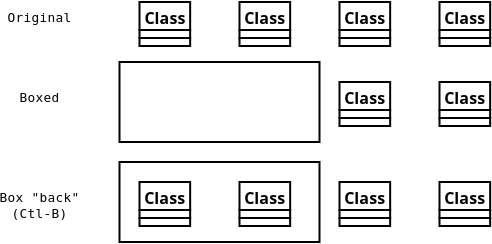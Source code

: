 <?xml version="1.0"?>
<diagram xmlns:dia="http://www.lysator.liu.se/~alla/dia/">
  <diagramdata>
    <attribute name="background">
      <color val="#ffffff"/>
    </attribute>
    <attribute name="paper">
      <composite type="paper">
        <attribute name="name">
          <string>#Letter#</string>
        </attribute>
        <attribute name="tmargin">
          <real val="2.54"/>
        </attribute>
        <attribute name="bmargin">
          <real val="2.54"/>
        </attribute>
        <attribute name="lmargin">
          <real val="2.54"/>
        </attribute>
        <attribute name="rmargin">
          <real val="2.54"/>
        </attribute>
        <attribute name="is_portrait">
          <boolean val="true"/>
        </attribute>
        <attribute name="scaling">
          <real val="1"/>
        </attribute>
        <attribute name="fitto">
          <boolean val="false"/>
        </attribute>
      </composite>
    </attribute>
    <attribute name="grid">
      <composite type="grid">
        <attribute name="width_x">
          <real val="1"/>
        </attribute>
        <attribute name="width_y">
          <real val="1"/>
        </attribute>
        <attribute name="visible_x">
          <int val="1"/>
        </attribute>
        <attribute name="visible_y">
          <int val="1"/>
        </attribute>
      </composite>
    </attribute>
    <attribute name="guides">
      <composite type="guides">
        <attribute name="hguides"/>
        <attribute name="vguides"/>
      </composite>
    </attribute>
  </diagramdata>
  <layer name="Background" visible="true">
    <object type="Standard - Box" version="0" id="O0">
      <attribute name="obj_pos">
        <point val="1,11"/>
      </attribute>
      <attribute name="obj_bb">
        <rectangle val="0.95,10.95;11.05,15.05"/>
      </attribute>
      <attribute name="elem_corner">
        <point val="1,11"/>
      </attribute>
      <attribute name="elem_width">
        <real val="10"/>
      </attribute>
      <attribute name="elem_height">
        <real val="4"/>
      </attribute>
      <attribute name="show_background">
        <boolean val="true"/>
      </attribute>
    </object>
    <object type="UML - Class" version="0" id="O1">
      <attribute name="obj_pos">
        <point val="2,3"/>
      </attribute>
      <attribute name="obj_bb">
        <rectangle val="1.95,2.95;5.547,5.25"/>
      </attribute>
      <attribute name="elem_corner">
        <point val="2,3"/>
      </attribute>
      <attribute name="elem_width">
        <real val="3.497"/>
      </attribute>
      <attribute name="elem_height">
        <real val="2.2"/>
      </attribute>
      <attribute name="name">
        <string>#Class#</string>
      </attribute>
      <attribute name="stereotype">
        <string/>
      </attribute>
      <attribute name="abstract">
        <boolean val="false"/>
      </attribute>
      <attribute name="suppress_attributes">
        <boolean val="false"/>
      </attribute>
      <attribute name="suppress_operations">
        <boolean val="false"/>
      </attribute>
      <attribute name="visible_attributes">
        <boolean val="true"/>
      </attribute>
      <attribute name="visible_operations">
        <boolean val="true"/>
      </attribute>
      <attribute name="attributes"/>
      <attribute name="operations"/>
      <attribute name="template">
        <boolean val="false"/>
      </attribute>
      <attribute name="templates"/>
    </object>
    <object type="UML - Class" version="0" id="O2">
      <attribute name="obj_pos">
        <point val="7,3"/>
      </attribute>
      <attribute name="obj_bb">
        <rectangle val="6.95,2.95;10.547,5.25"/>
      </attribute>
      <attribute name="elem_corner">
        <point val="7,3"/>
      </attribute>
      <attribute name="elem_width">
        <real val="3.497"/>
      </attribute>
      <attribute name="elem_height">
        <real val="2.2"/>
      </attribute>
      <attribute name="name">
        <string>#Class#</string>
      </attribute>
      <attribute name="stereotype">
        <string/>
      </attribute>
      <attribute name="abstract">
        <boolean val="false"/>
      </attribute>
      <attribute name="suppress_attributes">
        <boolean val="false"/>
      </attribute>
      <attribute name="suppress_operations">
        <boolean val="false"/>
      </attribute>
      <attribute name="visible_attributes">
        <boolean val="true"/>
      </attribute>
      <attribute name="visible_operations">
        <boolean val="true"/>
      </attribute>
      <attribute name="attributes"/>
      <attribute name="operations"/>
      <attribute name="template">
        <boolean val="false"/>
      </attribute>
      <attribute name="templates"/>
    </object>
    <object type="UML - Class" version="0" id="O3">
      <attribute name="obj_pos">
        <point val="12,3"/>
      </attribute>
      <attribute name="obj_bb">
        <rectangle val="11.95,2.95;15.547,5.25"/>
      </attribute>
      <attribute name="elem_corner">
        <point val="12,3"/>
      </attribute>
      <attribute name="elem_width">
        <real val="3.497"/>
      </attribute>
      <attribute name="elem_height">
        <real val="2.2"/>
      </attribute>
      <attribute name="name">
        <string>#Class#</string>
      </attribute>
      <attribute name="stereotype">
        <string/>
      </attribute>
      <attribute name="abstract">
        <boolean val="false"/>
      </attribute>
      <attribute name="suppress_attributes">
        <boolean val="false"/>
      </attribute>
      <attribute name="suppress_operations">
        <boolean val="false"/>
      </attribute>
      <attribute name="visible_attributes">
        <boolean val="true"/>
      </attribute>
      <attribute name="visible_operations">
        <boolean val="true"/>
      </attribute>
      <attribute name="attributes"/>
      <attribute name="operations"/>
      <attribute name="template">
        <boolean val="false"/>
      </attribute>
      <attribute name="templates"/>
    </object>
    <object type="UML - Class" version="0" id="O4">
      <attribute name="obj_pos">
        <point val="17,3"/>
      </attribute>
      <attribute name="obj_bb">
        <rectangle val="16.95,2.95;20.547,5.25"/>
      </attribute>
      <attribute name="elem_corner">
        <point val="17,3"/>
      </attribute>
      <attribute name="elem_width">
        <real val="3.497"/>
      </attribute>
      <attribute name="elem_height">
        <real val="2.2"/>
      </attribute>
      <attribute name="name">
        <string>#Class#</string>
      </attribute>
      <attribute name="stereotype">
        <string/>
      </attribute>
      <attribute name="abstract">
        <boolean val="false"/>
      </attribute>
      <attribute name="suppress_attributes">
        <boolean val="false"/>
      </attribute>
      <attribute name="suppress_operations">
        <boolean val="false"/>
      </attribute>
      <attribute name="visible_attributes">
        <boolean val="true"/>
      </attribute>
      <attribute name="visible_operations">
        <boolean val="true"/>
      </attribute>
      <attribute name="attributes"/>
      <attribute name="operations"/>
      <attribute name="template">
        <boolean val="false"/>
      </attribute>
      <attribute name="templates"/>
    </object>
    <object type="UML - Class" version="0" id="O5">
      <attribute name="obj_pos">
        <point val="2,7"/>
      </attribute>
      <attribute name="obj_bb">
        <rectangle val="1.95,6.95;5.547,9.25"/>
      </attribute>
      <attribute name="elem_corner">
        <point val="2,7"/>
      </attribute>
      <attribute name="elem_width">
        <real val="3.497"/>
      </attribute>
      <attribute name="elem_height">
        <real val="2.2"/>
      </attribute>
      <attribute name="name">
        <string>#Class#</string>
      </attribute>
      <attribute name="stereotype">
        <string/>
      </attribute>
      <attribute name="abstract">
        <boolean val="false"/>
      </attribute>
      <attribute name="suppress_attributes">
        <boolean val="false"/>
      </attribute>
      <attribute name="suppress_operations">
        <boolean val="false"/>
      </attribute>
      <attribute name="visible_attributes">
        <boolean val="true"/>
      </attribute>
      <attribute name="visible_operations">
        <boolean val="true"/>
      </attribute>
      <attribute name="attributes"/>
      <attribute name="operations"/>
      <attribute name="template">
        <boolean val="false"/>
      </attribute>
      <attribute name="templates"/>
    </object>
    <object type="UML - Class" version="0" id="O6">
      <attribute name="obj_pos">
        <point val="7,7"/>
      </attribute>
      <attribute name="obj_bb">
        <rectangle val="6.95,6.95;10.547,9.25"/>
      </attribute>
      <attribute name="elem_corner">
        <point val="7,7"/>
      </attribute>
      <attribute name="elem_width">
        <real val="3.497"/>
      </attribute>
      <attribute name="elem_height">
        <real val="2.2"/>
      </attribute>
      <attribute name="name">
        <string>#Class#</string>
      </attribute>
      <attribute name="stereotype">
        <string/>
      </attribute>
      <attribute name="abstract">
        <boolean val="false"/>
      </attribute>
      <attribute name="suppress_attributes">
        <boolean val="false"/>
      </attribute>
      <attribute name="suppress_operations">
        <boolean val="false"/>
      </attribute>
      <attribute name="visible_attributes">
        <boolean val="true"/>
      </attribute>
      <attribute name="visible_operations">
        <boolean val="true"/>
      </attribute>
      <attribute name="attributes"/>
      <attribute name="operations"/>
      <attribute name="template">
        <boolean val="false"/>
      </attribute>
      <attribute name="templates"/>
    </object>
    <object type="UML - Class" version="0" id="O7">
      <attribute name="obj_pos">
        <point val="12,7"/>
      </attribute>
      <attribute name="obj_bb">
        <rectangle val="11.95,6.95;15.547,9.25"/>
      </attribute>
      <attribute name="elem_corner">
        <point val="12,7"/>
      </attribute>
      <attribute name="elem_width">
        <real val="3.497"/>
      </attribute>
      <attribute name="elem_height">
        <real val="2.2"/>
      </attribute>
      <attribute name="name">
        <string>#Class#</string>
      </attribute>
      <attribute name="stereotype">
        <string/>
      </attribute>
      <attribute name="abstract">
        <boolean val="false"/>
      </attribute>
      <attribute name="suppress_attributes">
        <boolean val="false"/>
      </attribute>
      <attribute name="suppress_operations">
        <boolean val="false"/>
      </attribute>
      <attribute name="visible_attributes">
        <boolean val="true"/>
      </attribute>
      <attribute name="visible_operations">
        <boolean val="true"/>
      </attribute>
      <attribute name="attributes"/>
      <attribute name="operations"/>
      <attribute name="template">
        <boolean val="false"/>
      </attribute>
      <attribute name="templates"/>
    </object>
    <object type="UML - Class" version="0" id="O8">
      <attribute name="obj_pos">
        <point val="17,7"/>
      </attribute>
      <attribute name="obj_bb">
        <rectangle val="16.95,6.95;20.547,9.25"/>
      </attribute>
      <attribute name="elem_corner">
        <point val="17,7"/>
      </attribute>
      <attribute name="elem_width">
        <real val="3.497"/>
      </attribute>
      <attribute name="elem_height">
        <real val="2.2"/>
      </attribute>
      <attribute name="name">
        <string>#Class#</string>
      </attribute>
      <attribute name="stereotype">
        <string/>
      </attribute>
      <attribute name="abstract">
        <boolean val="false"/>
      </attribute>
      <attribute name="suppress_attributes">
        <boolean val="false"/>
      </attribute>
      <attribute name="suppress_operations">
        <boolean val="false"/>
      </attribute>
      <attribute name="visible_attributes">
        <boolean val="true"/>
      </attribute>
      <attribute name="visible_operations">
        <boolean val="true"/>
      </attribute>
      <attribute name="attributes"/>
      <attribute name="operations"/>
      <attribute name="template">
        <boolean val="false"/>
      </attribute>
      <attribute name="templates"/>
    </object>
    <object type="Standard - Box" version="0" id="O9">
      <attribute name="obj_pos">
        <point val="1,6"/>
      </attribute>
      <attribute name="obj_bb">
        <rectangle val="0.95,5.95;11.05,10.05"/>
      </attribute>
      <attribute name="elem_corner">
        <point val="1,6"/>
      </attribute>
      <attribute name="elem_width">
        <real val="10"/>
      </attribute>
      <attribute name="elem_height">
        <real val="4"/>
      </attribute>
      <attribute name="show_background">
        <boolean val="true"/>
      </attribute>
    </object>
    <object type="UML - Class" version="0" id="O10">
      <attribute name="obj_pos">
        <point val="2,12"/>
      </attribute>
      <attribute name="obj_bb">
        <rectangle val="1.95,11.95;5.547,14.25"/>
      </attribute>
      <attribute name="elem_corner">
        <point val="2,12"/>
      </attribute>
      <attribute name="elem_width">
        <real val="3.497"/>
      </attribute>
      <attribute name="elem_height">
        <real val="2.2"/>
      </attribute>
      <attribute name="name">
        <string>#Class#</string>
      </attribute>
      <attribute name="stereotype">
        <string/>
      </attribute>
      <attribute name="abstract">
        <boolean val="false"/>
      </attribute>
      <attribute name="suppress_attributes">
        <boolean val="false"/>
      </attribute>
      <attribute name="suppress_operations">
        <boolean val="false"/>
      </attribute>
      <attribute name="visible_attributes">
        <boolean val="true"/>
      </attribute>
      <attribute name="visible_operations">
        <boolean val="true"/>
      </attribute>
      <attribute name="attributes"/>
      <attribute name="operations"/>
      <attribute name="template">
        <boolean val="false"/>
      </attribute>
      <attribute name="templates"/>
    </object>
    <object type="UML - Class" version="0" id="O11">
      <attribute name="obj_pos">
        <point val="7,12"/>
      </attribute>
      <attribute name="obj_bb">
        <rectangle val="6.95,11.95;10.547,14.25"/>
      </attribute>
      <attribute name="elem_corner">
        <point val="7,12"/>
      </attribute>
      <attribute name="elem_width">
        <real val="3.497"/>
      </attribute>
      <attribute name="elem_height">
        <real val="2.2"/>
      </attribute>
      <attribute name="name">
        <string>#Class#</string>
      </attribute>
      <attribute name="stereotype">
        <string/>
      </attribute>
      <attribute name="abstract">
        <boolean val="false"/>
      </attribute>
      <attribute name="suppress_attributes">
        <boolean val="false"/>
      </attribute>
      <attribute name="suppress_operations">
        <boolean val="false"/>
      </attribute>
      <attribute name="visible_attributes">
        <boolean val="true"/>
      </attribute>
      <attribute name="visible_operations">
        <boolean val="true"/>
      </attribute>
      <attribute name="attributes"/>
      <attribute name="operations"/>
      <attribute name="template">
        <boolean val="false"/>
      </attribute>
      <attribute name="templates"/>
    </object>
    <object type="UML - Class" version="0" id="O12">
      <attribute name="obj_pos">
        <point val="12,12"/>
      </attribute>
      <attribute name="obj_bb">
        <rectangle val="11.95,11.95;15.547,14.25"/>
      </attribute>
      <attribute name="elem_corner">
        <point val="12,12"/>
      </attribute>
      <attribute name="elem_width">
        <real val="3.497"/>
      </attribute>
      <attribute name="elem_height">
        <real val="2.2"/>
      </attribute>
      <attribute name="name">
        <string>#Class#</string>
      </attribute>
      <attribute name="stereotype">
        <string/>
      </attribute>
      <attribute name="abstract">
        <boolean val="false"/>
      </attribute>
      <attribute name="suppress_attributes">
        <boolean val="false"/>
      </attribute>
      <attribute name="suppress_operations">
        <boolean val="false"/>
      </attribute>
      <attribute name="visible_attributes">
        <boolean val="true"/>
      </attribute>
      <attribute name="visible_operations">
        <boolean val="true"/>
      </attribute>
      <attribute name="attributes"/>
      <attribute name="operations"/>
      <attribute name="template">
        <boolean val="false"/>
      </attribute>
      <attribute name="templates"/>
    </object>
    <object type="UML - Class" version="0" id="O13">
      <attribute name="obj_pos">
        <point val="17,12"/>
      </attribute>
      <attribute name="obj_bb">
        <rectangle val="16.95,11.95;20.547,14.25"/>
      </attribute>
      <attribute name="elem_corner">
        <point val="17,12"/>
      </attribute>
      <attribute name="elem_width">
        <real val="3.497"/>
      </attribute>
      <attribute name="elem_height">
        <real val="2.2"/>
      </attribute>
      <attribute name="name">
        <string>#Class#</string>
      </attribute>
      <attribute name="stereotype">
        <string/>
      </attribute>
      <attribute name="abstract">
        <boolean val="false"/>
      </attribute>
      <attribute name="suppress_attributes">
        <boolean val="false"/>
      </attribute>
      <attribute name="suppress_operations">
        <boolean val="false"/>
      </attribute>
      <attribute name="visible_attributes">
        <boolean val="true"/>
      </attribute>
      <attribute name="visible_operations">
        <boolean val="true"/>
      </attribute>
      <attribute name="attributes"/>
      <attribute name="operations"/>
      <attribute name="template">
        <boolean val="false"/>
      </attribute>
      <attribute name="templates"/>
    </object>
    <object type="Standard - Text" version="0" id="O14">
      <attribute name="obj_pos">
        <point val="-3,4"/>
      </attribute>
      <attribute name="obj_bb">
        <rectangle val="-5.039,3.405;-0.961,4.205"/>
      </attribute>
      <attribute name="text">
        <composite type="text">
          <attribute name="string">
            <string>#Original#</string>
          </attribute>
          <attribute name="font">
            <font name="Courier"/>
          </attribute>
          <attribute name="height">
            <real val="0.8"/>
          </attribute>
          <attribute name="pos">
            <point val="-3,4"/>
          </attribute>
          <attribute name="color">
            <color val="#000000"/>
          </attribute>
          <attribute name="alignment">
            <enum val="1"/>
          </attribute>
        </composite>
      </attribute>
    </object>
    <object type="Standard - Text" version="0" id="O15">
      <attribute name="obj_pos">
        <point val="-3,8"/>
      </attribute>
      <attribute name="obj_bb">
        <rectangle val="-4.312,7.405;-1.688,8.205"/>
      </attribute>
      <attribute name="text">
        <composite type="text">
          <attribute name="string">
            <string>#Boxed#</string>
          </attribute>
          <attribute name="font">
            <font name="Courier"/>
          </attribute>
          <attribute name="height">
            <real val="0.8"/>
          </attribute>
          <attribute name="pos">
            <point val="-3,8"/>
          </attribute>
          <attribute name="color">
            <color val="#000000"/>
          </attribute>
          <attribute name="alignment">
            <enum val="1"/>
          </attribute>
        </composite>
      </attribute>
    </object>
    <object type="Standard - Text" version="0" id="O16">
      <attribute name="obj_pos">
        <point val="-3,13"/>
      </attribute>
      <attribute name="obj_bb">
        <rectangle val="-5.524,12.405;-0.476,14.005"/>
      </attribute>
      <attribute name="text">
        <composite type="text">
          <attribute name="string">
            <string>#Box &quot;back&quot;
(Ctl-B)#</string>
          </attribute>
          <attribute name="font">
            <font name="Courier"/>
          </attribute>
          <attribute name="height">
            <real val="0.8"/>
          </attribute>
          <attribute name="pos">
            <point val="-3,13"/>
          </attribute>
          <attribute name="color">
            <color val="#000000"/>
          </attribute>
          <attribute name="alignment">
            <enum val="1"/>
          </attribute>
        </composite>
      </attribute>
    </object>
  </layer>
</diagram>
